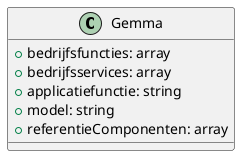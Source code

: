 @startuml
class Gemma {
  + bedrijfsfuncties: array
  + bedrijfsservices: array
  + applicatiefunctie: string
  + model: string
  + referentieComponenten: array
}
@enduml
